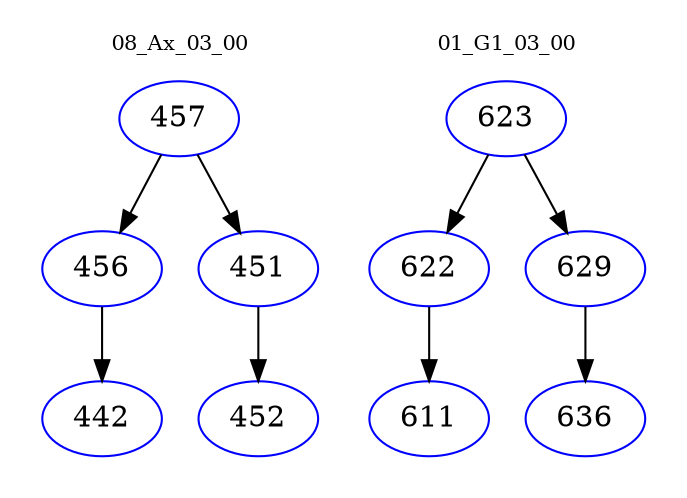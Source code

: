 digraph{
subgraph cluster_0 {
color = white
label = "08_Ax_03_00";
fontsize=10;
T0_457 [label="457", color="blue"]
T0_457 -> T0_456 [color="black"]
T0_456 [label="456", color="blue"]
T0_456 -> T0_442 [color="black"]
T0_442 [label="442", color="blue"]
T0_457 -> T0_451 [color="black"]
T0_451 [label="451", color="blue"]
T0_451 -> T0_452 [color="black"]
T0_452 [label="452", color="blue"]
}
subgraph cluster_1 {
color = white
label = "01_G1_03_00";
fontsize=10;
T1_623 [label="623", color="blue"]
T1_623 -> T1_622 [color="black"]
T1_622 [label="622", color="blue"]
T1_622 -> T1_611 [color="black"]
T1_611 [label="611", color="blue"]
T1_623 -> T1_629 [color="black"]
T1_629 [label="629", color="blue"]
T1_629 -> T1_636 [color="black"]
T1_636 [label="636", color="blue"]
}
}
